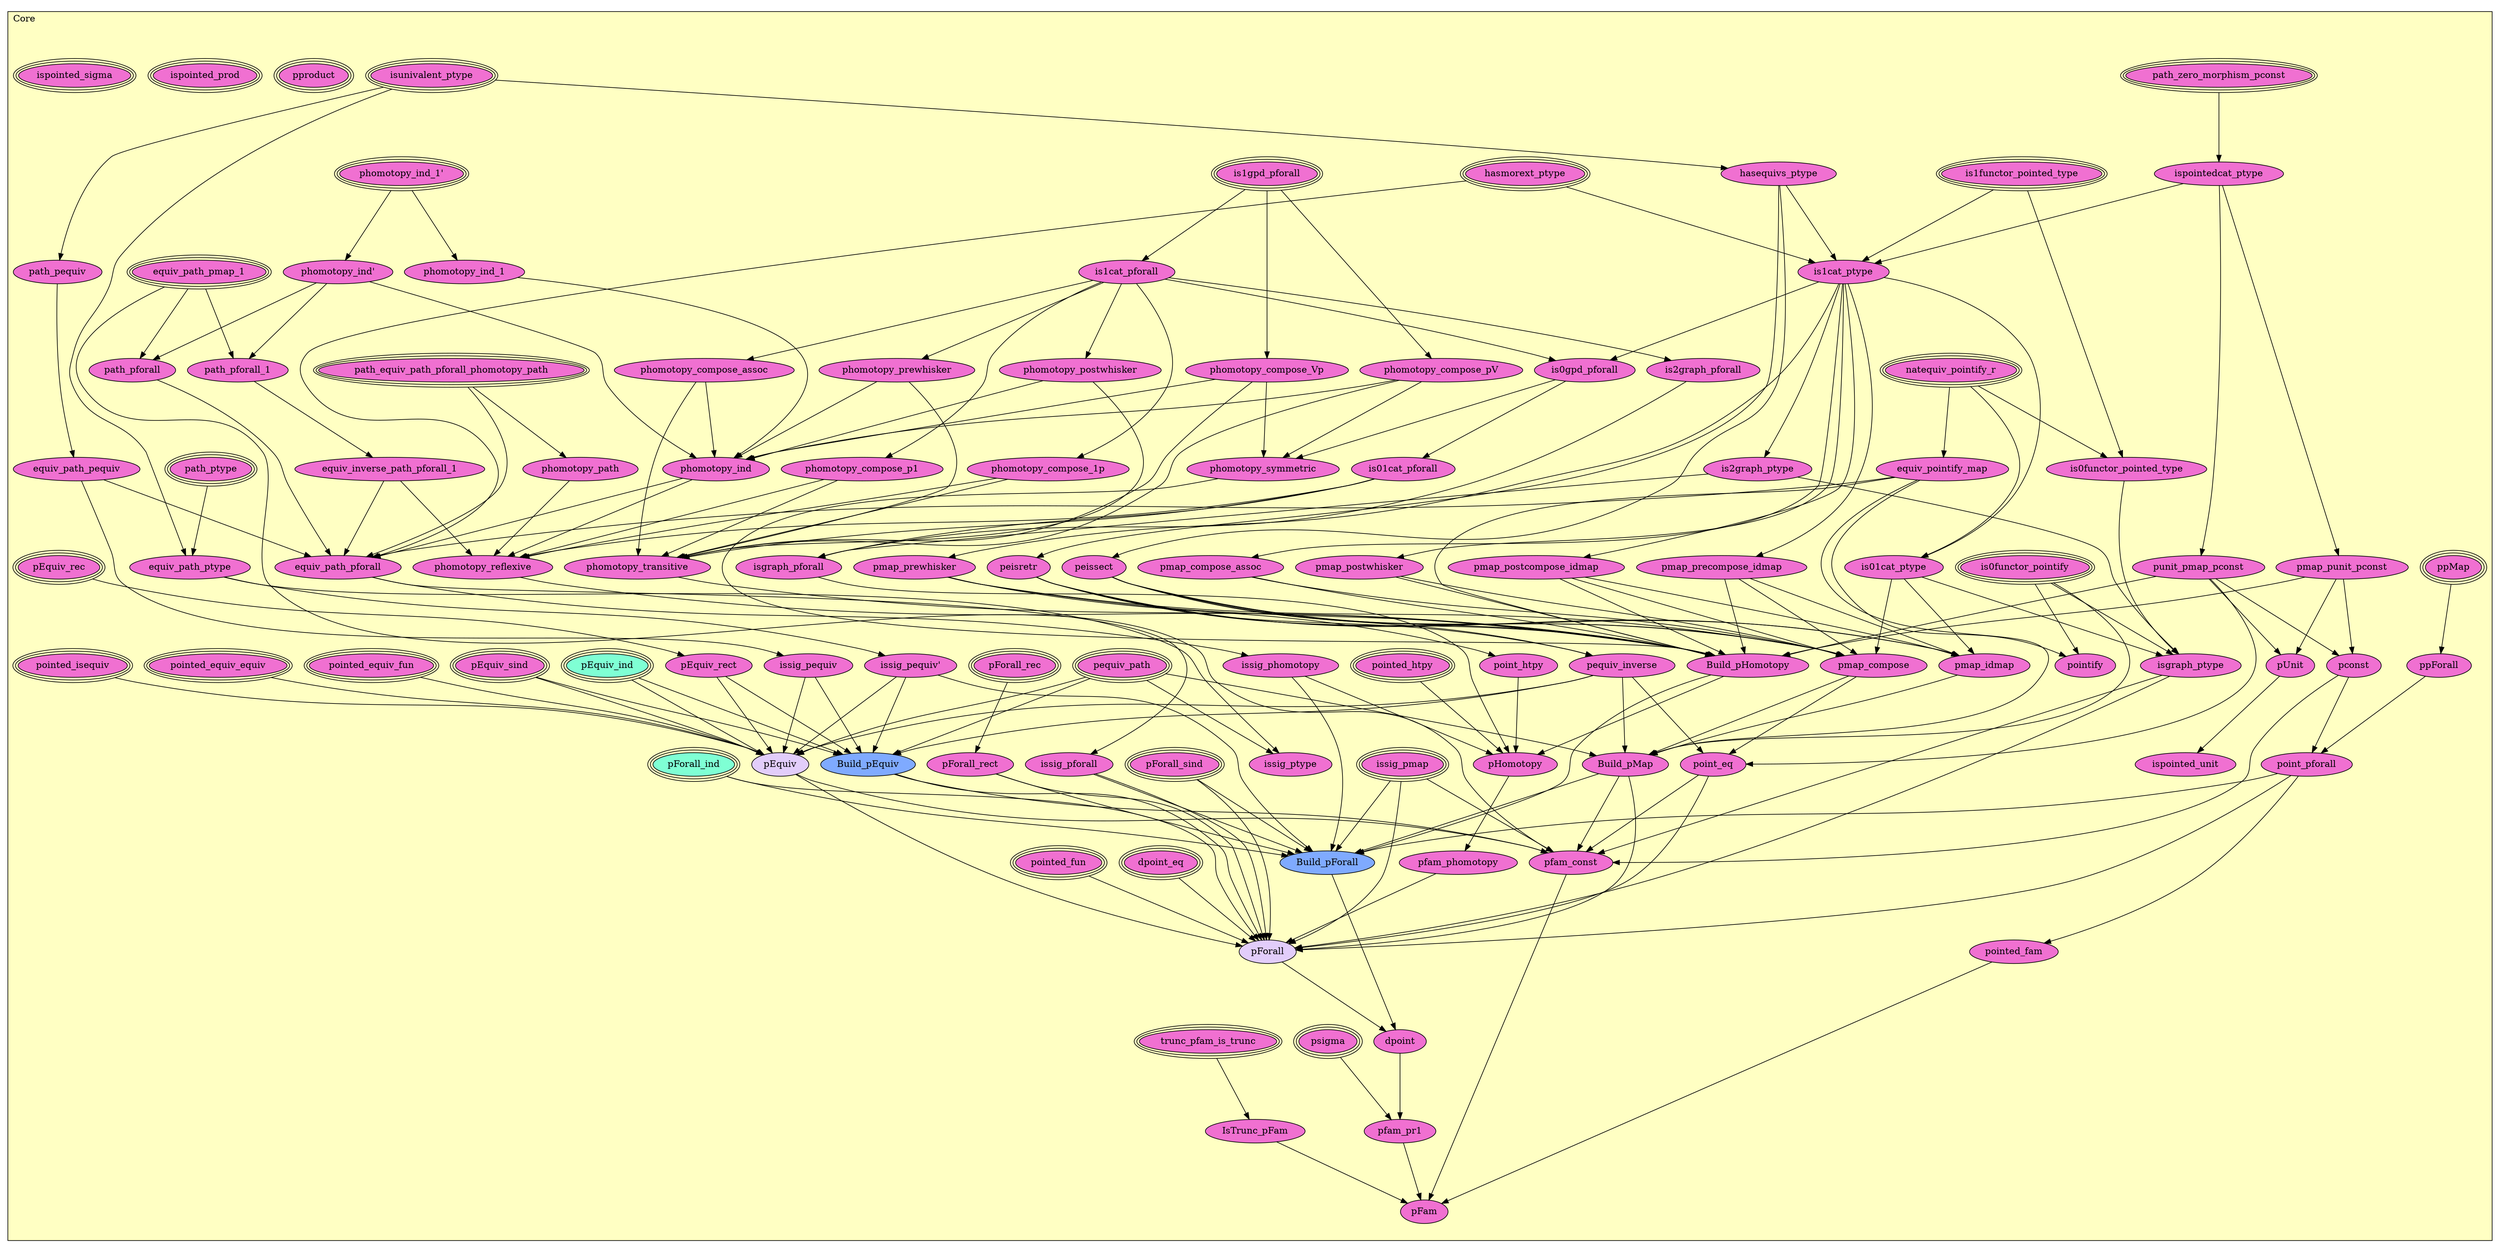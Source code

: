 digraph HoTT_Pointed_Core {
  graph [ratio=0.5]
  node [style=filled]
Core_natequiv_pointify_r [label="natequiv_pointify_r", URL=<Core.html#natequiv_pointify_r>, peripheries=3, fillcolor="#F070D1"] ;
Core_equiv_pointify_map [label="equiv_pointify_map", URL=<Core.html#equiv_pointify_map>, fillcolor="#F070D1"] ;
Core_is0functor_pointify [label="is0functor_pointify", URL=<Core.html#is0functor_pointify>, peripheries=3, fillcolor="#F070D1"] ;
Core_pointify [label="pointify", URL=<Core.html#pointify>, fillcolor="#F070D1"] ;
Core_is1functor_pointed_type [label="is1functor_pointed_type", URL=<Core.html#is1functor_pointed_type>, peripheries=3, fillcolor="#F070D1"] ;
Core_is0functor_pointed_type [label="is0functor_pointed_type", URL=<Core.html#is0functor_pointed_type>, fillcolor="#F070D1"] ;
Core_is1gpd_pforall [label="is1gpd_pforall", URL=<Core.html#is1gpd_pforall>, peripheries=3, fillcolor="#F070D1"] ;
Core_is1cat_pforall [label="is1cat_pforall", URL=<Core.html#is1cat_pforall>, fillcolor="#F070D1"] ;
Core_path_zero_morphism_pconst [label="path_zero_morphism_pconst", URL=<Core.html#path_zero_morphism_pconst>, peripheries=3, fillcolor="#F070D1"] ;
Core_ispointedcat_ptype [label="ispointedcat_ptype", URL=<Core.html#ispointedcat_ptype>, fillcolor="#F070D1"] ;
Core_isunivalent_ptype [label="isunivalent_ptype", URL=<Core.html#isunivalent_ptype>, peripheries=3, fillcolor="#F070D1"] ;
Core_hasequivs_ptype [label="hasequivs_ptype", URL=<Core.html#hasequivs_ptype>, fillcolor="#F070D1"] ;
Core_hasmorext_ptype [label="hasmorext_ptype", URL=<Core.html#hasmorext_ptype>, peripheries=3, fillcolor="#F070D1"] ;
Core_is1cat_ptype [label="is1cat_ptype", URL=<Core.html#is1cat_ptype>, fillcolor="#F070D1"] ;
Core_is0gpd_pforall [label="is0gpd_pforall", URL=<Core.html#is0gpd_pforall>, fillcolor="#F070D1"] ;
Core_is01cat_pforall [label="is01cat_pforall", URL=<Core.html#is01cat_pforall>, fillcolor="#F070D1"] ;
Core_is2graph_pforall [label="is2graph_pforall", URL=<Core.html#is2graph_pforall>, fillcolor="#F070D1"] ;
Core_is2graph_ptype [label="is2graph_ptype", URL=<Core.html#is2graph_ptype>, fillcolor="#F070D1"] ;
Core_isgraph_pforall [label="isgraph_pforall", URL=<Core.html#isgraph_pforall>, fillcolor="#F070D1"] ;
Core_is01cat_ptype [label="is01cat_ptype", URL=<Core.html#is01cat_ptype>, fillcolor="#F070D1"] ;
Core_isgraph_ptype [label="isgraph_ptype", URL=<Core.html#isgraph_ptype>, fillcolor="#F070D1"] ;
Core_punit_pmap_pconst [label="punit_pmap_pconst", URL=<Core.html#punit_pmap_pconst>, fillcolor="#F070D1"] ;
Core_pmap_punit_pconst [label="pmap_punit_pconst", URL=<Core.html#pmap_punit_pconst>, fillcolor="#F070D1"] ;
Core_pconst [label="pconst", URL=<Core.html#pconst>, fillcolor="#F070D1"] ;
Core_phomotopy_compose_Vp [label="phomotopy_compose_Vp", URL=<Core.html#phomotopy_compose_Vp>, fillcolor="#F070D1"] ;
Core_phomotopy_compose_pV [label="phomotopy_compose_pV", URL=<Core.html#phomotopy_compose_pV>, fillcolor="#F070D1"] ;
Core_phomotopy_compose_1p [label="phomotopy_compose_1p", URL=<Core.html#phomotopy_compose_1p>, fillcolor="#F070D1"] ;
Core_phomotopy_compose_p1 [label="phomotopy_compose_p1", URL=<Core.html#phomotopy_compose_p1>, fillcolor="#F070D1"] ;
Core_phomotopy_compose_assoc [label="phomotopy_compose_assoc", URL=<Core.html#phomotopy_compose_assoc>, fillcolor="#F070D1"] ;
Core_phomotopy_prewhisker [label="phomotopy_prewhisker", URL=<Core.html#phomotopy_prewhisker>, fillcolor="#F070D1"] ;
Core_phomotopy_postwhisker [label="phomotopy_postwhisker", URL=<Core.html#phomotopy_postwhisker>, fillcolor="#F070D1"] ;
Core_ppMap [label="ppMap", URL=<Core.html#ppMap>, peripheries=3, fillcolor="#F070D1"] ;
Core_ppForall [label="ppForall", URL=<Core.html#ppForall>, fillcolor="#F070D1"] ;
Core_point_pforall [label="point_pforall", URL=<Core.html#point_pforall>, fillcolor="#F070D1"] ;
Core_pointed_fam [label="pointed_fam", URL=<Core.html#pointed_fam>, fillcolor="#F070D1"] ;
Core_path_pequiv [label="path_pequiv", URL=<Core.html#path_pequiv>, fillcolor="#F070D1"] ;
Core_equiv_path_pequiv [label="equiv_path_pequiv", URL=<Core.html#equiv_path_pequiv>, fillcolor="#F070D1"] ;
Core_pequiv_path [label="pequiv_path", URL=<Core.html#pequiv_path>, peripheries=3, fillcolor="#F070D1"] ;
Core_path_ptype [label="path_ptype", URL=<Core.html#path_ptype>, peripheries=3, fillcolor="#F070D1"] ;
Core_equiv_path_ptype [label="equiv_path_ptype", URL=<Core.html#equiv_path_ptype>, fillcolor="#F070D1"] ;
Core_peisretr [label="peisretr", URL=<Core.html#peisretr>, fillcolor="#F070D1"] ;
Core_peissect [label="peissect", URL=<Core.html#peissect>, fillcolor="#F070D1"] ;
Core_pequiv_inverse [label="pequiv_inverse", URL=<Core.html#pequiv_inverse>, fillcolor="#F070D1"] ;
Core_phomotopy_ind_1_ [label="phomotopy_ind_1'", URL=<Core.html#phomotopy_ind_1'>, peripheries=3, fillcolor="#F070D1"] ;
Core_phomotopy_ind_1 [label="phomotopy_ind_1", URL=<Core.html#phomotopy_ind_1>, fillcolor="#F070D1"] ;
Core_phomotopy_ind_ [label="phomotopy_ind'", URL=<Core.html#phomotopy_ind'>, fillcolor="#F070D1"] ;
Core_phomotopy_ind [label="phomotopy_ind", URL=<Core.html#phomotopy_ind>, fillcolor="#F070D1"] ;
Core_equiv_path_pmap_1 [label="equiv_path_pmap_1", URL=<Core.html#equiv_path_pmap_1>, peripheries=3, fillcolor="#F070D1"] ;
Core_path_pforall_1 [label="path_pforall_1", URL=<Core.html#path_pforall_1>, fillcolor="#F070D1"] ;
Core_equiv_inverse_path_pforall_1 [label="equiv_inverse_path_pforall_1", URL=<Core.html#equiv_inverse_path_pforall_1>, fillcolor="#F070D1"] ;
Core_path_equiv_path_pforall_phomotopy_path [label="path_equiv_path_pforall_phomotopy_path", URL=<Core.html#path_equiv_path_pforall_phomotopy_path>, peripheries=3, fillcolor="#F070D1"] ;
Core_phomotopy_path [label="phomotopy_path", URL=<Core.html#phomotopy_path>, fillcolor="#F070D1"] ;
Core_path_pforall [label="path_pforall", URL=<Core.html#path_pforall>, fillcolor="#F070D1"] ;
Core_equiv_path_pforall [label="equiv_path_pforall", URL=<Core.html#equiv_path_pforall>, fillcolor="#F070D1"] ;
Core_pmap_postcompose_idmap [label="pmap_postcompose_idmap", URL=<Core.html#pmap_postcompose_idmap>, fillcolor="#F070D1"] ;
Core_pmap_precompose_idmap [label="pmap_precompose_idmap", URL=<Core.html#pmap_precompose_idmap>, fillcolor="#F070D1"] ;
Core_pmap_compose_assoc [label="pmap_compose_assoc", URL=<Core.html#pmap_compose_assoc>, fillcolor="#F070D1"] ;
Core_pmap_prewhisker [label="pmap_prewhisker", URL=<Core.html#pmap_prewhisker>, fillcolor="#F070D1"] ;
Core_pmap_postwhisker [label="pmap_postwhisker", URL=<Core.html#pmap_postwhisker>, fillcolor="#F070D1"] ;
Core_phomotopy_transitive [label="phomotopy_transitive", URL=<Core.html#phomotopy_transitive>, fillcolor="#F070D1"] ;
Core_phomotopy_symmetric [label="phomotopy_symmetric", URL=<Core.html#phomotopy_symmetric>, fillcolor="#F070D1"] ;
Core_phomotopy_reflexive [label="phomotopy_reflexive", URL=<Core.html#phomotopy_reflexive>, fillcolor="#F070D1"] ;
Core_issig_pequiv_ [label="issig_pequiv'", URL=<Core.html#issig_pequiv'>, fillcolor="#F070D1"] ;
Core_issig_pequiv [label="issig_pequiv", URL=<Core.html#issig_pequiv>, fillcolor="#F070D1"] ;
Core_issig_phomotopy [label="issig_phomotopy", URL=<Core.html#issig_phomotopy>, fillcolor="#F070D1"] ;
Core_issig_pmap [label="issig_pmap", URL=<Core.html#issig_pmap>, peripheries=3, fillcolor="#F070D1"] ;
Core_issig_pforall [label="issig_pforall", URL=<Core.html#issig_pforall>, fillcolor="#F070D1"] ;
Core_issig_ptype [label="issig_ptype", URL=<Core.html#issig_ptype>, fillcolor="#F070D1"] ;
Core_pproduct [label="pproduct", URL=<Core.html#pproduct>, peripheries=3, fillcolor="#F070D1"] ;
Core_psigma [label="psigma", URL=<Core.html#psigma>, peripheries=3, fillcolor="#F070D1"] ;
Core_pointed_equiv_equiv [label="pointed_equiv_equiv", URL=<Core.html#pointed_equiv_equiv>, peripheries=3, fillcolor="#F070D1"] ;
Core_pointed_isequiv [label="pointed_isequiv", URL=<Core.html#pointed_isequiv>, peripheries=3, fillcolor="#F070D1"] ;
Core_pointed_equiv_fun [label="pointed_equiv_fun", URL=<Core.html#pointed_equiv_fun>, peripheries=3, fillcolor="#F070D1"] ;
Core_pEquiv_sind [label="pEquiv_sind", URL=<Core.html#pEquiv_sind>, peripheries=3, fillcolor="#F070D1"] ;
Core_pEquiv_rec [label="pEquiv_rec", URL=<Core.html#pEquiv_rec>, peripheries=3, fillcolor="#F070D1"] ;
Core_pEquiv_ind [label="pEquiv_ind", URL=<Core.html#pEquiv_ind>, peripheries=3, fillcolor="#7FFFD4"] ;
Core_pEquiv_rect [label="pEquiv_rect", URL=<Core.html#pEquiv_rect>, fillcolor="#F070D1"] ;
Core_Build_pEquiv [label="Build_pEquiv", URL=<Core.html#Build_pEquiv>, fillcolor="#7FAAFF"] ;
Core_pEquiv [label="pEquiv", URL=<Core.html#pEquiv>, fillcolor="#E2CDFA"] ;
Core_point_htpy [label="point_htpy", URL=<Core.html#point_htpy>, fillcolor="#F070D1"] ;
Core_pointed_htpy [label="pointed_htpy", URL=<Core.html#pointed_htpy>, peripheries=3, fillcolor="#F070D1"] ;
Core_Build_pHomotopy [label="Build_pHomotopy", URL=<Core.html#Build_pHomotopy>, fillcolor="#F070D1"] ;
Core_pHomotopy [label="pHomotopy", URL=<Core.html#pHomotopy>, fillcolor="#F070D1"] ;
Core_pfam_phomotopy [label="pfam_phomotopy", URL=<Core.html#pfam_phomotopy>, fillcolor="#F070D1"] ;
Core_pmap_compose [label="pmap_compose", URL=<Core.html#pmap_compose>, fillcolor="#F070D1"] ;
Core_pmap_idmap [label="pmap_idmap", URL=<Core.html#pmap_idmap>, fillcolor="#F070D1"] ;
Core_point_eq [label="point_eq", URL=<Core.html#point_eq>, fillcolor="#F070D1"] ;
Core_Build_pMap [label="Build_pMap", URL=<Core.html#Build_pMap>, fillcolor="#F070D1"] ;
Core_dpoint_eq [label="dpoint_eq", URL=<Core.html#dpoint_eq>, peripheries=3, fillcolor="#F070D1"] ;
Core_pointed_fun [label="pointed_fun", URL=<Core.html#pointed_fun>, peripheries=3, fillcolor="#F070D1"] ;
Core_pForall_sind [label="pForall_sind", URL=<Core.html#pForall_sind>, peripheries=3, fillcolor="#F070D1"] ;
Core_pForall_rec [label="pForall_rec", URL=<Core.html#pForall_rec>, peripheries=3, fillcolor="#F070D1"] ;
Core_pForall_ind [label="pForall_ind", URL=<Core.html#pForall_ind>, peripheries=3, fillcolor="#7FFFD4"] ;
Core_pForall_rect [label="pForall_rect", URL=<Core.html#pForall_rect>, fillcolor="#F070D1"] ;
Core_Build_pForall [label="Build_pForall", URL=<Core.html#Build_pForall>, fillcolor="#7FAAFF"] ;
Core_pForall [label="pForall", URL=<Core.html#pForall>, fillcolor="#E2CDFA"] ;
Core_trunc_pfam_is_trunc [label="trunc_pfam_is_trunc", URL=<Core.html#trunc_pfam_is_trunc>, peripheries=3, fillcolor="#F070D1"] ;
Core_IsTrunc_pFam [label="IsTrunc_pFam", URL=<Core.html#IsTrunc_pFam>, fillcolor="#F070D1"] ;
Core_pfam_const [label="pfam_const", URL=<Core.html#pfam_const>, fillcolor="#F070D1"] ;
Core_dpoint [label="dpoint", URL=<Core.html#dpoint>, fillcolor="#F070D1"] ;
Core_pfam_pr1 [label="pfam_pr1", URL=<Core.html#pfam_pr1>, fillcolor="#F070D1"] ;
Core_pFam [label="pFam", URL=<Core.html#pFam>, fillcolor="#F070D1"] ;
Core_ispointed_prod [label="ispointed_prod", URL=<Core.html#ispointed_prod>, peripheries=3, fillcolor="#F070D1"] ;
Core_ispointed_sigma [label="ispointed_sigma", URL=<Core.html#ispointed_sigma>, peripheries=3, fillcolor="#F070D1"] ;
Core_pUnit [label="pUnit", URL=<Core.html#pUnit>, fillcolor="#F070D1"] ;
Core_ispointed_unit [label="ispointed_unit", URL=<Core.html#ispointed_unit>, fillcolor="#F070D1"] ;
  Core_natequiv_pointify_r -> Core_equiv_pointify_map [] ;
  Core_natequiv_pointify_r -> Core_is0functor_pointed_type [] ;
  Core_natequiv_pointify_r -> Core_is01cat_ptype [] ;
  Core_equiv_pointify_map -> Core_pointify [] ;
  Core_equiv_pointify_map -> Core_equiv_path_pforall [] ;
  Core_equiv_pointify_map -> Core_Build_pHomotopy [] ;
  Core_equiv_pointify_map -> Core_Build_pMap [] ;
  Core_is0functor_pointify -> Core_pointify [] ;
  Core_is0functor_pointify -> Core_isgraph_ptype [] ;
  Core_is0functor_pointify -> Core_Build_pMap [] ;
  Core_is1functor_pointed_type -> Core_is0functor_pointed_type [] ;
  Core_is1functor_pointed_type -> Core_is1cat_ptype [] ;
  Core_is0functor_pointed_type -> Core_isgraph_ptype [] ;
  Core_is1gpd_pforall -> Core_is1cat_pforall [] ;
  Core_is1gpd_pforall -> Core_phomotopy_compose_Vp [] ;
  Core_is1gpd_pforall -> Core_phomotopy_compose_pV [] ;
  Core_is1cat_pforall -> Core_is0gpd_pforall [] ;
  Core_is1cat_pforall -> Core_is2graph_pforall [] ;
  Core_is1cat_pforall -> Core_phomotopy_compose_1p [] ;
  Core_is1cat_pforall -> Core_phomotopy_compose_p1 [] ;
  Core_is1cat_pforall -> Core_phomotopy_compose_assoc [] ;
  Core_is1cat_pforall -> Core_phomotopy_prewhisker [] ;
  Core_is1cat_pforall -> Core_phomotopy_postwhisker [] ;
  Core_path_zero_morphism_pconst -> Core_ispointedcat_ptype [] ;
  Core_ispointedcat_ptype -> Core_is1cat_ptype [] ;
  Core_ispointedcat_ptype -> Core_punit_pmap_pconst [] ;
  Core_ispointedcat_ptype -> Core_pmap_punit_pconst [] ;
  Core_isunivalent_ptype -> Core_hasequivs_ptype [] ;
  Core_isunivalent_ptype -> Core_path_pequiv [] ;
  Core_isunivalent_ptype -> Core_equiv_path_ptype [] ;
  Core_hasequivs_ptype -> Core_is1cat_ptype [] ;
  Core_hasequivs_ptype -> Core_peisretr [] ;
  Core_hasequivs_ptype -> Core_peissect [] ;
  Core_hasmorext_ptype -> Core_is1cat_ptype [] ;
  Core_hasmorext_ptype -> Core_equiv_path_pforall [] ;
  Core_is1cat_ptype -> Core_is0gpd_pforall [] ;
  Core_is1cat_ptype -> Core_is2graph_ptype [] ;
  Core_is1cat_ptype -> Core_is01cat_ptype [] ;
  Core_is1cat_ptype -> Core_pmap_postcompose_idmap [] ;
  Core_is1cat_ptype -> Core_pmap_precompose_idmap [] ;
  Core_is1cat_ptype -> Core_pmap_compose_assoc [] ;
  Core_is1cat_ptype -> Core_pmap_prewhisker [] ;
  Core_is1cat_ptype -> Core_pmap_postwhisker [] ;
  Core_is0gpd_pforall -> Core_is01cat_pforall [] ;
  Core_is0gpd_pforall -> Core_phomotopy_symmetric [] ;
  Core_is01cat_pforall -> Core_isgraph_pforall [] ;
  Core_is01cat_pforall -> Core_phomotopy_transitive [] ;
  Core_is01cat_pforall -> Core_phomotopy_reflexive [] ;
  Core_is2graph_pforall -> Core_isgraph_pforall [] ;
  Core_is2graph_ptype -> Core_isgraph_pforall [] ;
  Core_is2graph_ptype -> Core_isgraph_ptype [] ;
  Core_isgraph_pforall -> Core_pHomotopy [] ;
  Core_is01cat_ptype -> Core_isgraph_ptype [] ;
  Core_is01cat_ptype -> Core_pmap_compose [] ;
  Core_is01cat_ptype -> Core_pmap_idmap [] ;
  Core_isgraph_ptype -> Core_pForall [] ;
  Core_isgraph_ptype -> Core_pfam_const [] ;
  Core_punit_pmap_pconst -> Core_pconst [] ;
  Core_punit_pmap_pconst -> Core_Build_pHomotopy [] ;
  Core_punit_pmap_pconst -> Core_point_eq [] ;
  Core_punit_pmap_pconst -> Core_pUnit [] ;
  Core_pmap_punit_pconst -> Core_pconst [] ;
  Core_pmap_punit_pconst -> Core_Build_pHomotopy [] ;
  Core_pmap_punit_pconst -> Core_pUnit [] ;
  Core_pconst -> Core_point_pforall [] ;
  Core_pconst -> Core_pfam_const [] ;
  Core_phomotopy_compose_Vp -> Core_phomotopy_ind [] ;
  Core_phomotopy_compose_Vp -> Core_phomotopy_transitive [] ;
  Core_phomotopy_compose_Vp -> Core_phomotopy_symmetric [] ;
  Core_phomotopy_compose_pV -> Core_phomotopy_ind [] ;
  Core_phomotopy_compose_pV -> Core_phomotopy_transitive [] ;
  Core_phomotopy_compose_pV -> Core_phomotopy_symmetric [] ;
  Core_phomotopy_compose_1p -> Core_phomotopy_transitive [] ;
  Core_phomotopy_compose_1p -> Core_phomotopy_reflexive [] ;
  Core_phomotopy_compose_p1 -> Core_phomotopy_transitive [] ;
  Core_phomotopy_compose_p1 -> Core_phomotopy_reflexive [] ;
  Core_phomotopy_compose_assoc -> Core_phomotopy_ind [] ;
  Core_phomotopy_compose_assoc -> Core_phomotopy_transitive [] ;
  Core_phomotopy_prewhisker -> Core_phomotopy_ind [] ;
  Core_phomotopy_prewhisker -> Core_phomotopy_transitive [] ;
  Core_phomotopy_postwhisker -> Core_phomotopy_ind [] ;
  Core_phomotopy_postwhisker -> Core_phomotopy_transitive [] ;
  Core_ppMap -> Core_ppForall [] ;
  Core_ppForall -> Core_point_pforall [] ;
  Core_point_pforall -> Core_pointed_fam [] ;
  Core_point_pforall -> Core_Build_pForall [] ;
  Core_point_pforall -> Core_pForall [] ;
  Core_pointed_fam -> Core_pFam [] ;
  Core_path_pequiv -> Core_equiv_path_pequiv [] ;
  Core_equiv_path_pequiv -> Core_equiv_path_pforall [] ;
  Core_equiv_path_pequiv -> Core_issig_pequiv [] ;
  Core_pequiv_path -> Core_issig_ptype [] ;
  Core_pequiv_path -> Core_Build_pEquiv [] ;
  Core_pequiv_path -> Core_pEquiv [] ;
  Core_pequiv_path -> Core_Build_pMap [] ;
  Core_path_ptype -> Core_equiv_path_ptype [] ;
  Core_equiv_path_ptype -> Core_issig_pequiv_ [] ;
  Core_equiv_path_ptype -> Core_issig_ptype [] ;
  Core_peisretr -> Core_pequiv_inverse [] ;
  Core_peisretr -> Core_Build_pHomotopy [] ;
  Core_peisretr -> Core_pmap_compose [] ;
  Core_peisretr -> Core_pmap_idmap [] ;
  Core_peissect -> Core_pequiv_inverse [] ;
  Core_peissect -> Core_Build_pHomotopy [] ;
  Core_peissect -> Core_pmap_compose [] ;
  Core_peissect -> Core_pmap_idmap [] ;
  Core_pequiv_inverse -> Core_Build_pEquiv [] ;
  Core_pequiv_inverse -> Core_pEquiv [] ;
  Core_pequiv_inverse -> Core_point_eq [] ;
  Core_pequiv_inverse -> Core_Build_pMap [] ;
  Core_phomotopy_ind_1_ -> Core_phomotopy_ind_1 [] ;
  Core_phomotopy_ind_1_ -> Core_phomotopy_ind_ [] ;
  Core_phomotopy_ind_1 -> Core_phomotopy_ind [] ;
  Core_phomotopy_ind_ -> Core_phomotopy_ind [] ;
  Core_phomotopy_ind_ -> Core_path_pforall_1 [] ;
  Core_phomotopy_ind_ -> Core_path_pforall [] ;
  Core_phomotopy_ind -> Core_equiv_path_pforall [] ;
  Core_phomotopy_ind -> Core_phomotopy_reflexive [] ;
  Core_equiv_path_pmap_1 -> Core_path_pforall_1 [] ;
  Core_equiv_path_pmap_1 -> Core_path_pforall [] ;
  Core_equiv_path_pmap_1 -> Core_pfam_const [] ;
  Core_path_pforall_1 -> Core_equiv_inverse_path_pforall_1 [] ;
  Core_equiv_inverse_path_pforall_1 -> Core_equiv_path_pforall [] ;
  Core_equiv_inverse_path_pforall_1 -> Core_phomotopy_reflexive [] ;
  Core_path_equiv_path_pforall_phomotopy_path -> Core_phomotopy_path [] ;
  Core_path_equiv_path_pforall_phomotopy_path -> Core_equiv_path_pforall [] ;
  Core_phomotopy_path -> Core_phomotopy_reflexive [] ;
  Core_path_pforall -> Core_equiv_path_pforall [] ;
  Core_equiv_path_pforall -> Core_issig_phomotopy [] ;
  Core_equiv_path_pforall -> Core_issig_pforall [] ;
  Core_pmap_postcompose_idmap -> Core_Build_pHomotopy [] ;
  Core_pmap_postcompose_idmap -> Core_pmap_compose [] ;
  Core_pmap_postcompose_idmap -> Core_pmap_idmap [] ;
  Core_pmap_precompose_idmap -> Core_Build_pHomotopy [] ;
  Core_pmap_precompose_idmap -> Core_pmap_compose [] ;
  Core_pmap_precompose_idmap -> Core_pmap_idmap [] ;
  Core_pmap_compose_assoc -> Core_Build_pHomotopy [] ;
  Core_pmap_compose_assoc -> Core_pmap_compose [] ;
  Core_pmap_prewhisker -> Core_point_htpy [] ;
  Core_pmap_prewhisker -> Core_Build_pHomotopy [] ;
  Core_pmap_prewhisker -> Core_pmap_compose [] ;
  Core_pmap_postwhisker -> Core_Build_pHomotopy [] ;
  Core_pmap_postwhisker -> Core_pmap_compose [] ;
  Core_phomotopy_transitive -> Core_Build_pHomotopy [] ;
  Core_phomotopy_symmetric -> Core_Build_pHomotopy [] ;
  Core_phomotopy_reflexive -> Core_Build_pHomotopy [] ;
  Core_issig_pequiv_ -> Core_Build_pEquiv [] ;
  Core_issig_pequiv_ -> Core_pEquiv [] ;
  Core_issig_pequiv_ -> Core_Build_pForall [] ;
  Core_issig_pequiv -> Core_Build_pEquiv [] ;
  Core_issig_pequiv -> Core_pEquiv [] ;
  Core_issig_phomotopy -> Core_pHomotopy [] ;
  Core_issig_phomotopy -> Core_Build_pForall [] ;
  Core_issig_pmap -> Core_Build_pForall [] ;
  Core_issig_pmap -> Core_pForall [] ;
  Core_issig_pmap -> Core_pfam_const [] ;
  Core_issig_pforall -> Core_Build_pForall [] ;
  Core_issig_pforall -> Core_pForall [] ;
  Core_psigma -> Core_pfam_pr1 [] ;
  Core_pointed_equiv_equiv -> Core_pEquiv [] ;
  Core_pointed_isequiv -> Core_pEquiv [] ;
  Core_pointed_equiv_fun -> Core_pEquiv [] ;
  Core_pEquiv_sind -> Core_Build_pEquiv [] ;
  Core_pEquiv_sind -> Core_pEquiv [] ;
  Core_pEquiv_rec -> Core_pEquiv_rect [] ;
  Core_pEquiv_ind -> Core_Build_pEquiv [] ;
  Core_pEquiv_ind -> Core_pEquiv [] ;
  Core_pEquiv_rect -> Core_Build_pEquiv [] ;
  Core_pEquiv_rect -> Core_pEquiv [] ;
  Core_Build_pEquiv -> Core_pForall [] ;
  Core_Build_pEquiv -> Core_pfam_const [] ;
  Core_pEquiv -> Core_pForall [] ;
  Core_pEquiv -> Core_pfam_const [] ;
  Core_point_htpy -> Core_pHomotopy [] ;
  Core_pointed_htpy -> Core_pHomotopy [] ;
  Core_Build_pHomotopy -> Core_pHomotopy [] ;
  Core_Build_pHomotopy -> Core_Build_pForall [] ;
  Core_pHomotopy -> Core_pfam_phomotopy [] ;
  Core_pfam_phomotopy -> Core_pForall [] ;
  Core_pmap_compose -> Core_point_eq [] ;
  Core_pmap_compose -> Core_Build_pMap [] ;
  Core_pmap_idmap -> Core_Build_pMap [] ;
  Core_point_eq -> Core_pForall [] ;
  Core_point_eq -> Core_pfam_const [] ;
  Core_Build_pMap -> Core_Build_pForall [] ;
  Core_Build_pMap -> Core_pForall [] ;
  Core_Build_pMap -> Core_pfam_const [] ;
  Core_dpoint_eq -> Core_pForall [] ;
  Core_pointed_fun -> Core_pForall [] ;
  Core_pForall_sind -> Core_Build_pForall [] ;
  Core_pForall_sind -> Core_pForall [] ;
  Core_pForall_rec -> Core_pForall_rect [] ;
  Core_pForall_ind -> Core_Build_pForall [] ;
  Core_pForall_ind -> Core_pForall [] ;
  Core_pForall_rect -> Core_Build_pForall [] ;
  Core_pForall_rect -> Core_pForall [] ;
  Core_Build_pForall -> Core_dpoint [] ;
  Core_pForall -> Core_dpoint [] ;
  Core_trunc_pfam_is_trunc -> Core_IsTrunc_pFam [] ;
  Core_IsTrunc_pFam -> Core_pFam [] ;
  Core_pfam_const -> Core_pFam [] ;
  Core_dpoint -> Core_pfam_pr1 [] ;
  Core_pfam_pr1 -> Core_pFam [] ;
  Core_pUnit -> Core_ispointed_unit [] ;
subgraph cluster_Core { label="Core"; fillcolor="#FFFFC3"; labeljust=l; style=filled 
Core_ispointed_unit; Core_pUnit; Core_ispointed_sigma; Core_ispointed_prod; Core_pFam; Core_pfam_pr1; Core_dpoint; Core_pfam_const; Core_IsTrunc_pFam; Core_trunc_pfam_is_trunc; Core_pForall; Core_Build_pForall; Core_pForall_rect; Core_pForall_ind; Core_pForall_rec; Core_pForall_sind; Core_pointed_fun; Core_dpoint_eq; Core_Build_pMap; Core_point_eq; Core_pmap_idmap; Core_pmap_compose; Core_pfam_phomotopy; Core_pHomotopy; Core_Build_pHomotopy; Core_pointed_htpy; Core_point_htpy; Core_pEquiv; Core_Build_pEquiv; Core_pEquiv_rect; Core_pEquiv_ind; Core_pEquiv_rec; Core_pEquiv_sind; Core_pointed_equiv_fun; Core_pointed_isequiv; Core_pointed_equiv_equiv; Core_psigma; Core_pproduct; Core_issig_ptype; Core_issig_pforall; Core_issig_pmap; Core_issig_phomotopy; Core_issig_pequiv; Core_issig_pequiv_; Core_phomotopy_reflexive; Core_phomotopy_symmetric; Core_phomotopy_transitive; Core_pmap_postwhisker; Core_pmap_prewhisker; Core_pmap_compose_assoc; Core_pmap_precompose_idmap; Core_pmap_postcompose_idmap; Core_equiv_path_pforall; Core_path_pforall; Core_phomotopy_path; Core_path_equiv_path_pforall_phomotopy_path; Core_equiv_inverse_path_pforall_1; Core_path_pforall_1; Core_equiv_path_pmap_1; Core_phomotopy_ind; Core_phomotopy_ind_; Core_phomotopy_ind_1; Core_phomotopy_ind_1_; Core_pequiv_inverse; Core_peissect; Core_peisretr; Core_equiv_path_ptype; Core_path_ptype; Core_pequiv_path; Core_equiv_path_pequiv; Core_path_pequiv; Core_pointed_fam; Core_point_pforall; Core_ppForall; Core_ppMap; Core_phomotopy_postwhisker; Core_phomotopy_prewhisker; Core_phomotopy_compose_assoc; Core_phomotopy_compose_p1; Core_phomotopy_compose_1p; Core_phomotopy_compose_pV; Core_phomotopy_compose_Vp; Core_pconst; Core_pmap_punit_pconst; Core_punit_pmap_pconst; Core_isgraph_ptype; Core_is01cat_ptype; Core_isgraph_pforall; Core_is2graph_ptype; Core_is2graph_pforall; Core_is01cat_pforall; Core_is0gpd_pforall; Core_is1cat_ptype; Core_hasmorext_ptype; Core_hasequivs_ptype; Core_isunivalent_ptype; Core_ispointedcat_ptype; Core_path_zero_morphism_pconst; Core_is1cat_pforall; Core_is1gpd_pforall; Core_is0functor_pointed_type; Core_is1functor_pointed_type; Core_pointify; Core_is0functor_pointify; Core_equiv_pointify_map; Core_natequiv_pointify_r; };
} /* END */
